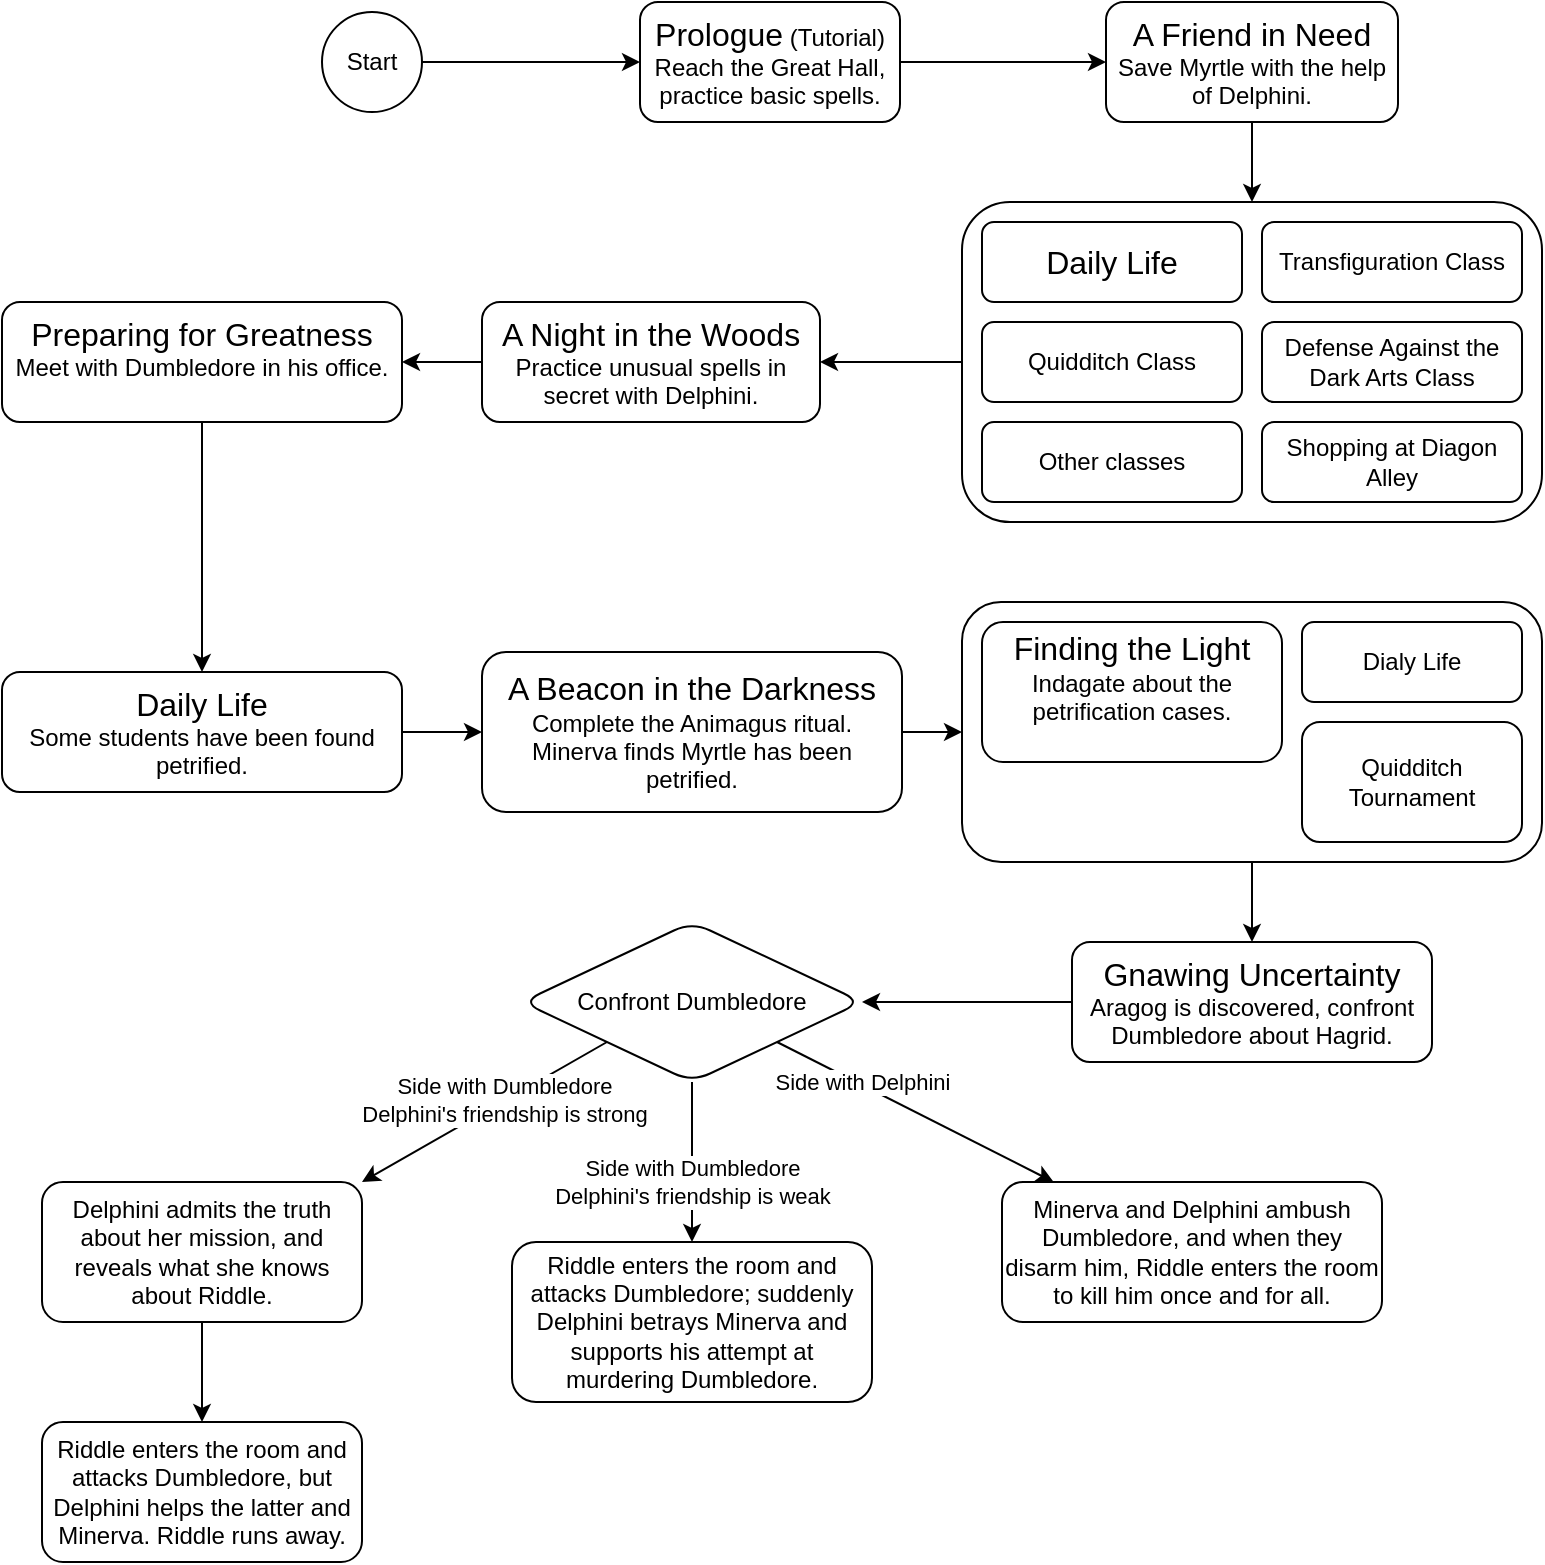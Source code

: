 <mxfile version="13.9.2" type="device"><diagram id="MT-nGHf4qynMuSyC6RLc" name="Page-1"><mxGraphModel dx="1422" dy="794" grid="1" gridSize="10" guides="1" tooltips="1" connect="1" arrows="1" fold="1" page="1" pageScale="1" pageWidth="827" pageHeight="1169" math="0" shadow="0"><root><mxCell id="0"/><mxCell id="1" parent="0"/><mxCell id="YndRVzV2u1KRuDa5a2xe-45" style="edgeStyle=orthogonalEdgeStyle;rounded=0;sketch=0;orthogonalLoop=1;jettySize=auto;html=1;exitX=0;exitY=0.5;exitDx=0;exitDy=0;entryX=1;entryY=0.5;entryDx=0;entryDy=0;shadow=0;strokeColor=#000000;" edge="1" parent="1" source="YndRVzV2u1KRuDa5a2xe-38" target="YndRVzV2u1KRuDa5a2xe-36"><mxGeometry relative="1" as="geometry"/></mxCell><mxCell id="YndRVzV2u1KRuDa5a2xe-38" value="" style="rounded=1;whiteSpace=wrap;html=1;align=center;" vertex="1" parent="1"><mxGeometry x="510" y="110" width="290" height="160" as="geometry"/></mxCell><mxCell id="YndRVzV2u1KRuDa5a2xe-27" style="edgeStyle=orthogonalEdgeStyle;rounded=0;sketch=0;orthogonalLoop=1;jettySize=auto;html=1;exitX=1;exitY=0.5;exitDx=0;exitDy=0;entryX=0;entryY=0.5;entryDx=0;entryDy=0;shadow=0;strokeColor=#000000;" edge="1" parent="1" source="YndRVzV2u1KRuDa5a2xe-6" target="YndRVzV2u1KRuDa5a2xe-7"><mxGeometry relative="1" as="geometry"/></mxCell><mxCell id="YndRVzV2u1KRuDa5a2xe-6" value="&lt;font style=&quot;font-size: 16px&quot;&gt;Prologue&lt;/font&gt; (Tutorial) Reach the Great Hall, practice basic spells." style="rounded=1;whiteSpace=wrap;html=1;" vertex="1" parent="1"><mxGeometry x="349" y="10" width="130" height="60" as="geometry"/></mxCell><mxCell id="YndRVzV2u1KRuDa5a2xe-41" style="edgeStyle=orthogonalEdgeStyle;rounded=0;sketch=0;orthogonalLoop=1;jettySize=auto;html=1;exitX=0.5;exitY=1;exitDx=0;exitDy=0;entryX=0.5;entryY=0;entryDx=0;entryDy=0;shadow=0;strokeColor=#000000;" edge="1" parent="1" source="YndRVzV2u1KRuDa5a2xe-7" target="YndRVzV2u1KRuDa5a2xe-38"><mxGeometry relative="1" as="geometry"/></mxCell><mxCell id="YndRVzV2u1KRuDa5a2xe-7" value="&lt;font style=&quot;font-size: 16px&quot;&gt;A Friend in Need&lt;/font&gt;&lt;br&gt;Save Myrtle with the help of Delphini." style="rounded=1;whiteSpace=wrap;html=1;" vertex="1" parent="1"><mxGeometry x="582" y="10" width="146" height="60" as="geometry"/></mxCell><mxCell id="YndRVzV2u1KRuDa5a2xe-9" value="Transfiguration Class" style="rounded=1;whiteSpace=wrap;html=1;" vertex="1" parent="1"><mxGeometry x="660" y="120" width="130" height="40" as="geometry"/></mxCell><mxCell id="YndRVzV2u1KRuDa5a2xe-10" value="Quidditch Class" style="rounded=1;whiteSpace=wrap;html=1;" vertex="1" parent="1"><mxGeometry x="520" y="170" width="130" height="40" as="geometry"/></mxCell><mxCell id="YndRVzV2u1KRuDa5a2xe-11" value="Defense Against the Dark Arts Class" style="rounded=1;whiteSpace=wrap;html=1;" vertex="1" parent="1"><mxGeometry x="660" y="170" width="130" height="40" as="geometry"/></mxCell><mxCell id="YndRVzV2u1KRuDa5a2xe-12" value="Shopping at Diagon Alley" style="rounded=1;whiteSpace=wrap;html=1;" vertex="1" parent="1"><mxGeometry x="660" y="220" width="130" height="40" as="geometry"/></mxCell><mxCell id="YndRVzV2u1KRuDa5a2xe-13" value="Other classes" style="rounded=1;whiteSpace=wrap;html=1;" vertex="1" parent="1"><mxGeometry x="520" y="220" width="130" height="40" as="geometry"/></mxCell><mxCell id="YndRVzV2u1KRuDa5a2xe-47" style="edgeStyle=orthogonalEdgeStyle;rounded=0;sketch=0;orthogonalLoop=1;jettySize=auto;html=1;exitX=0;exitY=0.5;exitDx=0;exitDy=0;entryX=1;entryY=0.5;entryDx=0;entryDy=0;shadow=0;strokeColor=#000000;" edge="1" parent="1" source="YndRVzV2u1KRuDa5a2xe-36" target="YndRVzV2u1KRuDa5a2xe-46"><mxGeometry relative="1" as="geometry"/></mxCell><mxCell id="YndRVzV2u1KRuDa5a2xe-36" value="&lt;font style=&quot;font-size: 16px&quot;&gt;A Night in the Woods&lt;/font&gt;&lt;br&gt;Practice unusual spells in secret with Delphini." style="rounded=1;whiteSpace=wrap;html=1;" vertex="1" parent="1"><mxGeometry x="270" y="160" width="169" height="60" as="geometry"/></mxCell><mxCell id="YndRVzV2u1KRuDa5a2xe-40" value="&lt;font style=&quot;font-size: 16px&quot;&gt;Daily Life&lt;/font&gt;" style="rounded=1;whiteSpace=wrap;html=1;" vertex="1" parent="1"><mxGeometry x="520" y="120" width="130" height="40" as="geometry"/></mxCell><mxCell id="YndRVzV2u1KRuDa5a2xe-44" style="edgeStyle=orthogonalEdgeStyle;rounded=0;sketch=0;orthogonalLoop=1;jettySize=auto;html=1;exitX=1;exitY=0.5;exitDx=0;exitDy=0;entryX=0;entryY=0.5;entryDx=0;entryDy=0;shadow=0;strokeColor=#000000;" edge="1" parent="1" source="YndRVzV2u1KRuDa5a2xe-43" target="YndRVzV2u1KRuDa5a2xe-6"><mxGeometry relative="1" as="geometry"/></mxCell><mxCell id="YndRVzV2u1KRuDa5a2xe-43" value="Start" style="ellipse;whiteSpace=wrap;html=1;aspect=fixed;rounded=1;" vertex="1" parent="1"><mxGeometry x="190" y="15" width="50" height="50" as="geometry"/></mxCell><mxCell id="YndRVzV2u1KRuDa5a2xe-49" style="edgeStyle=orthogonalEdgeStyle;rounded=0;sketch=0;orthogonalLoop=1;jettySize=auto;html=1;exitX=0.5;exitY=1;exitDx=0;exitDy=0;entryX=0.5;entryY=0;entryDx=0;entryDy=0;shadow=0;strokeColor=#000000;" edge="1" parent="1" source="YndRVzV2u1KRuDa5a2xe-46" target="YndRVzV2u1KRuDa5a2xe-48"><mxGeometry relative="1" as="geometry"/></mxCell><mxCell id="YndRVzV2u1KRuDa5a2xe-46" value="&lt;font&gt;&lt;font style=&quot;font-size: 16px&quot;&gt;Preparing for Greatness&lt;/font&gt;&lt;br&gt;Meet with Dumbledore in his office.&lt;br&gt;&lt;br&gt;&lt;/font&gt;" style="rounded=1;whiteSpace=wrap;html=1;" vertex="1" parent="1"><mxGeometry x="30" y="160" width="200" height="60" as="geometry"/></mxCell><mxCell id="YndRVzV2u1KRuDa5a2xe-52" style="edgeStyle=orthogonalEdgeStyle;rounded=0;sketch=0;orthogonalLoop=1;jettySize=auto;html=1;exitX=1;exitY=0.5;exitDx=0;exitDy=0;entryX=0;entryY=0.5;entryDx=0;entryDy=0;shadow=0;strokeColor=#000000;" edge="1" parent="1" source="YndRVzV2u1KRuDa5a2xe-48" target="YndRVzV2u1KRuDa5a2xe-51"><mxGeometry relative="1" as="geometry"/></mxCell><mxCell id="YndRVzV2u1KRuDa5a2xe-48" value="&lt;font&gt;&lt;span style=&quot;font-size: 16px&quot;&gt;Daily Life&lt;/span&gt;&lt;br&gt;&lt;font style=&quot;font-size: 12px&quot;&gt;Some students have been found petrified.&lt;/font&gt;&lt;br&gt;&lt;/font&gt;" style="rounded=1;whiteSpace=wrap;html=1;" vertex="1" parent="1"><mxGeometry x="30" y="345" width="200" height="60" as="geometry"/></mxCell><mxCell id="YndRVzV2u1KRuDa5a2xe-60" style="edgeStyle=orthogonalEdgeStyle;rounded=0;sketch=0;orthogonalLoop=1;jettySize=auto;html=1;exitX=1;exitY=0.5;exitDx=0;exitDy=0;entryX=0;entryY=0.5;entryDx=0;entryDy=0;shadow=0;strokeColor=#000000;" edge="1" parent="1" source="YndRVzV2u1KRuDa5a2xe-51" target="YndRVzV2u1KRuDa5a2xe-53"><mxGeometry relative="1" as="geometry"/></mxCell><mxCell id="YndRVzV2u1KRuDa5a2xe-51" value="&lt;font style=&quot;font-size: 16px&quot;&gt;A Beacon in the Darkness&lt;/font&gt;&lt;br&gt;Complete the Animagus ritual.&lt;br&gt;Minerva finds Myrtle has been petrified." style="rounded=1;whiteSpace=wrap;html=1;" vertex="1" parent="1"><mxGeometry x="270" y="335" width="210" height="80" as="geometry"/></mxCell><mxCell id="YndRVzV2u1KRuDa5a2xe-62" style="edgeStyle=orthogonalEdgeStyle;rounded=0;sketch=0;orthogonalLoop=1;jettySize=auto;html=1;exitX=0.5;exitY=1;exitDx=0;exitDy=0;entryX=0.5;entryY=0;entryDx=0;entryDy=0;shadow=0;strokeColor=#000000;" edge="1" parent="1" source="YndRVzV2u1KRuDa5a2xe-53" target="YndRVzV2u1KRuDa5a2xe-61"><mxGeometry relative="1" as="geometry"/></mxCell><mxCell id="YndRVzV2u1KRuDa5a2xe-53" value="" style="rounded=1;whiteSpace=wrap;html=1;" vertex="1" parent="1"><mxGeometry x="510" y="310" width="290" height="130" as="geometry"/></mxCell><mxCell id="YndRVzV2u1KRuDa5a2xe-54" value="&lt;font&gt;&lt;span style=&quot;font-size: 16px&quot;&gt;Finding the Light&lt;/span&gt;&lt;br&gt;&lt;font style=&quot;font-size: 12px&quot;&gt;Indagate about the petrification cases.&lt;/font&gt;&lt;br&gt;&lt;span style=&quot;font-size: 0px ; color: rgba(0 , 0 , 0 , 0) ; font-family: monospace&quot;&gt;&lt;span style=&quot;color: rgba(0 , 0 , 0 , 0)&quot;&gt;In%3CmxGraphModel%3E%3Croot%3E%3CmxCell%20id%3D%220%22%2F%3E%3CmxCell%20id%3D%221%22%20parent%3D%220%22%2F%3E%3CmxCell%20id%3D%222%22%20value%3D%22%26lt%3Bfont%20style%3D%26quot%3Bfont-size%3A%2016px%26quot%3B%26gt%3BDaily%20Life%26lt%3B%2Ffont%26gt%3B%22%20style%3D%22rounded%3D1%3BwhiteSpace%3Dwrap%3Bhtml%3D1%3B%22%20vertex%3D%221%22%20parent%3D%221%22%3E%3CmxGeometry%20x%3D%22520%22%20y%3D%22120%22%20width%3D%22130%22%20height%3D%2240%22%20as%3D%22geometry%22%2F%3E%3C%2FmxCell%3E%3C%2Froot%3E%3C%2FmxGraphModel%3E&lt;/span&gt;%3CmxGraphModel%3E%3Croot%3E%3CmxCell%20id%3D%220%22%2F%3E%3CmxCell%20id%3D%221%22%20parent%3D%220%22%2F%3E%3CmxCell%20id%3D%222%22%20value%3D%22%26lt%3Bfont%20style%3D%26quot%3Bfont-size%3A%2016px%26quot%3B%26gt%3BDaily%20Life%26lt%3B%2Ffont%26gt%3B%22%20style%3D%22rounded%3D1%3BwhiteSpace%3Dwrap%3Bhtml%3D1%3B%22%20vertex%3D%221%22%20parent%3D%221%22%3E%3CmxGeometry%20x%3D%22520%22%20y%3D%22120%22%20width%3D%22130%22%20height%3D%2240%22%20as%3D%22geometry%22%2F%3E%3C%2FmxCell%3E%3C%2Froot%3E%3C%2FmxGraphModel%3E&lt;/span&gt;&lt;br&gt;&lt;/font&gt;" style="rounded=1;whiteSpace=wrap;html=1;" vertex="1" parent="1"><mxGeometry x="520" y="320" width="150" height="70" as="geometry"/></mxCell><mxCell id="YndRVzV2u1KRuDa5a2xe-55" value="Dialy Life" style="rounded=1;whiteSpace=wrap;html=1;" vertex="1" parent="1"><mxGeometry x="680" y="320" width="110" height="40" as="geometry"/></mxCell><mxCell id="YndRVzV2u1KRuDa5a2xe-57" value="Quidditch Tournament" style="rounded=1;whiteSpace=wrap;html=1;" vertex="1" parent="1"><mxGeometry x="680" y="370" width="110" height="60" as="geometry"/></mxCell><mxCell id="YndRVzV2u1KRuDa5a2xe-66" style="edgeStyle=orthogonalEdgeStyle;rounded=0;sketch=0;orthogonalLoop=1;jettySize=auto;html=1;exitX=0;exitY=0.5;exitDx=0;exitDy=0;entryX=1;entryY=0.5;entryDx=0;entryDy=0;shadow=0;strokeColor=#000000;" edge="1" parent="1" source="YndRVzV2u1KRuDa5a2xe-61" target="YndRVzV2u1KRuDa5a2xe-65"><mxGeometry relative="1" as="geometry"/></mxCell><mxCell id="YndRVzV2u1KRuDa5a2xe-61" value="&lt;font style=&quot;font-size: 16px&quot;&gt;Gnawing Uncertainty&lt;/font&gt;&lt;br&gt;Aragog is discovered, confront Dumbledore about Hagrid." style="rounded=1;whiteSpace=wrap;html=1;" vertex="1" parent="1"><mxGeometry x="565" y="480" width="180" height="60" as="geometry"/></mxCell><mxCell id="YndRVzV2u1KRuDa5a2xe-65" value="Confront Dumbledore" style="rhombus;whiteSpace=wrap;html=1;rounded=1;" vertex="1" parent="1"><mxGeometry x="290" y="470" width="170" height="80" as="geometry"/></mxCell><mxCell id="YndRVzV2u1KRuDa5a2xe-67" value="Delphini admits the truth about her mission, and reveals what she knows about Riddle." style="rounded=1;whiteSpace=wrap;html=1;" vertex="1" parent="1"><mxGeometry x="50" y="600" width="160" height="70" as="geometry"/></mxCell><mxCell id="YndRVzV2u1KRuDa5a2xe-70" value="" style="endArrow=classic;html=1;shadow=0;strokeColor=#000000;exitX=0;exitY=1;exitDx=0;exitDy=0;entryX=1;entryY=0;entryDx=0;entryDy=0;" edge="1" parent="1" source="YndRVzV2u1KRuDa5a2xe-65" target="YndRVzV2u1KRuDa5a2xe-67"><mxGeometry width="50" height="50" relative="1" as="geometry"><mxPoint x="330" y="600" as="sourcePoint"/><mxPoint x="170" y="660" as="targetPoint"/></mxGeometry></mxCell><mxCell id="YndRVzV2u1KRuDa5a2xe-71" value="Side with Dumbledore&lt;br&gt;Delphini's friendship is strong" style="edgeLabel;html=1;align=center;verticalAlign=middle;resizable=0;points=[];" vertex="1" connectable="0" parent="YndRVzV2u1KRuDa5a2xe-70"><mxGeometry x="-0.162" y="-1" relative="1" as="geometry"><mxPoint as="offset"/></mxGeometry></mxCell><mxCell id="YndRVzV2u1KRuDa5a2xe-72" value="Riddle enters the room and attacks Dumbledore; suddenly Delphini betrays Minerva and supports his attempt at murdering Dumbledore." style="rounded=1;whiteSpace=wrap;html=1;" vertex="1" parent="1"><mxGeometry x="285" y="630" width="180" height="80" as="geometry"/></mxCell><mxCell id="YndRVzV2u1KRuDa5a2xe-74" value="" style="endArrow=classic;html=1;shadow=0;strokeColor=#000000;entryX=0.5;entryY=0;entryDx=0;entryDy=0;exitX=0.5;exitY=1;exitDx=0;exitDy=0;" edge="1" parent="1" source="YndRVzV2u1KRuDa5a2xe-65" target="YndRVzV2u1KRuDa5a2xe-72"><mxGeometry width="50" height="50" relative="1" as="geometry"><mxPoint x="374.5" y="570" as="sourcePoint"/><mxPoint x="374.5" y="650" as="targetPoint"/></mxGeometry></mxCell><mxCell id="YndRVzV2u1KRuDa5a2xe-75" value="Side with Dumbledore&lt;br&gt;Delphini's friendship is weak" style="edgeLabel;html=1;align=center;verticalAlign=middle;resizable=0;points=[];" vertex="1" connectable="0" parent="YndRVzV2u1KRuDa5a2xe-74"><mxGeometry x="-0.4" relative="1" as="geometry"><mxPoint y="26" as="offset"/></mxGeometry></mxCell><mxCell id="YndRVzV2u1KRuDa5a2xe-76" value="Riddle enters the room and attacks Dumbledore, but Delphini helps the latter and Minerva. Riddle runs away." style="rounded=1;whiteSpace=wrap;html=1;" vertex="1" parent="1"><mxGeometry x="50" y="720" width="160" height="70" as="geometry"/></mxCell><mxCell id="YndRVzV2u1KRuDa5a2xe-77" value="" style="endArrow=classic;html=1;shadow=0;strokeColor=#000000;exitX=0.5;exitY=1;exitDx=0;exitDy=0;entryX=0.5;entryY=0;entryDx=0;entryDy=0;" edge="1" parent="1" source="YndRVzV2u1KRuDa5a2xe-67" target="YndRVzV2u1KRuDa5a2xe-76"><mxGeometry width="50" height="50" relative="1" as="geometry"><mxPoint x="330" y="530" as="sourcePoint"/><mxPoint x="380" y="480" as="targetPoint"/></mxGeometry></mxCell><mxCell id="YndRVzV2u1KRuDa5a2xe-78" value="" style="endArrow=classic;html=1;shadow=0;strokeColor=#000000;exitX=1;exitY=1;exitDx=0;exitDy=0;" edge="1" parent="1" source="YndRVzV2u1KRuDa5a2xe-65" target="YndRVzV2u1KRuDa5a2xe-79"><mxGeometry width="50" height="50" relative="1" as="geometry"><mxPoint x="330" y="530" as="sourcePoint"/><mxPoint x="570" y="590" as="targetPoint"/></mxGeometry></mxCell><mxCell id="YndRVzV2u1KRuDa5a2xe-80" value="Side with Delphini" style="edgeLabel;html=1;align=center;verticalAlign=middle;resizable=0;points=[];" vertex="1" connectable="0" parent="YndRVzV2u1KRuDa5a2xe-78"><mxGeometry x="-0.548" relative="1" as="geometry"><mxPoint x="11.27" y="4.2" as="offset"/></mxGeometry></mxCell><mxCell id="YndRVzV2u1KRuDa5a2xe-79" value="Minerva and Delphini ambush Dumbledore, and when they disarm him, Riddle enters the room to kill him once and for all." style="rounded=1;whiteSpace=wrap;html=1;" vertex="1" parent="1"><mxGeometry x="530" y="600" width="190" height="70" as="geometry"/></mxCell></root></mxGraphModel></diagram></mxfile>